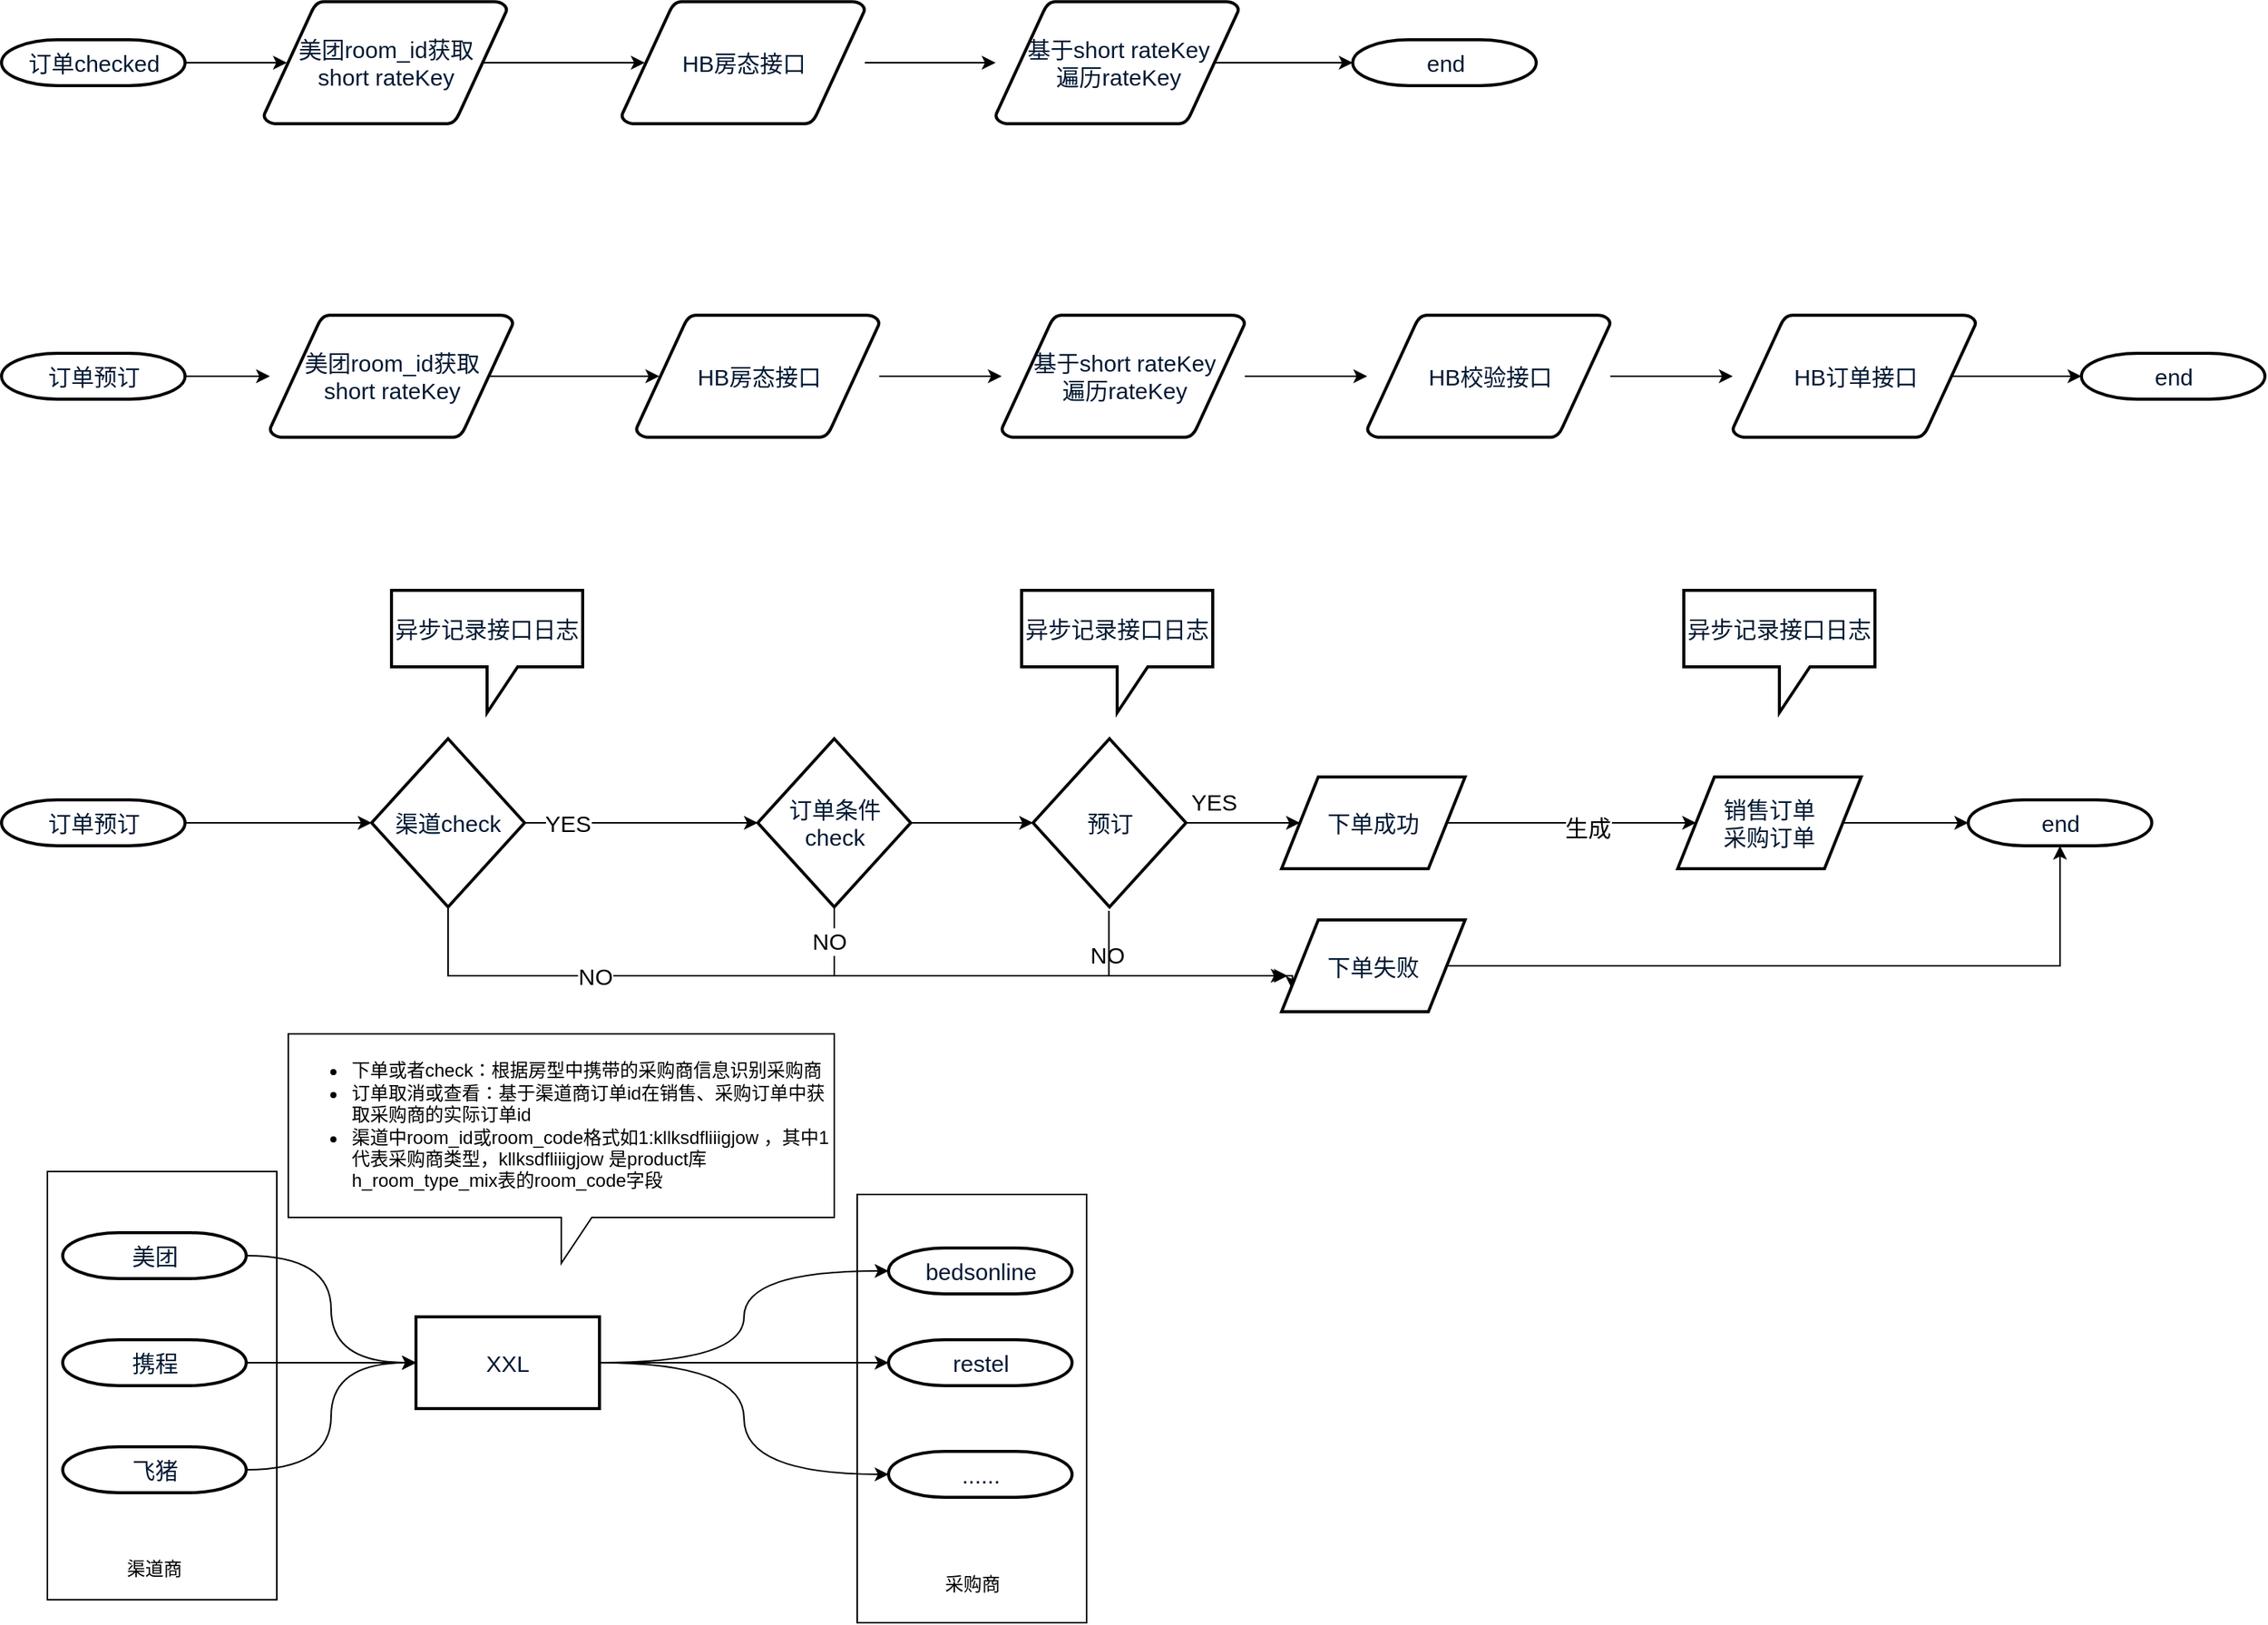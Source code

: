 <mxfile version="10.7.5" type="github"><diagram id="6a731a19-8d31-9384-78a2-239565b7b9f0" name="Page-1"><mxGraphModel dx="1394" dy="764" grid="1" gridSize="10" guides="1" tooltips="1" connect="1" arrows="1" fold="1" page="1" pageScale="1" pageWidth="827" pageHeight="1169" background="#ffffff" math="0" shadow="0"><root><mxCell id="0"/><mxCell id="1" parent="0"/><mxCell id="TaDfZMTmf9KYXaaiw4qU-20" value="" style="rounded=0;whiteSpace=wrap;html=1;" parent="1" vertex="1"><mxGeometry x="609.5" y="805" width="150" height="280" as="geometry"/></mxCell><mxCell id="TaDfZMTmf9KYXaaiw4qU-18" value="" style="rounded=0;whiteSpace=wrap;html=1;" parent="1" vertex="1"><mxGeometry x="80" y="790" width="150" height="280" as="geometry"/></mxCell><mxCell id="t7CnOx1kUTwZ3PKRCjV_-59" value="" style="edgeStyle=orthogonalEdgeStyle;rounded=0;orthogonalLoop=1;jettySize=auto;html=1;entryX=0.095;entryY=0.5;entryDx=0;entryDy=0;entryPerimeter=0;fontSize=15;" parent="1" source="t7CnOx1kUTwZ3PKRCjV_-55" target="t7CnOx1kUTwZ3PKRCjV_-58" edge="1"><mxGeometry relative="1" as="geometry"/></mxCell><mxCell id="t7CnOx1kUTwZ3PKRCjV_-55" value="订单checked" style="shape=mxgraph.flowchart.terminator;fillColor=#FFFFFF;strokeColor=#000000;strokeWidth=2;gradientColor=none;gradientDirection=north;fontColor=#001933;fontStyle=0;html=1;fontSize=15;" parent="1" vertex="1"><mxGeometry x="50" y="50" width="120" height="30" as="geometry"/></mxCell><mxCell id="t7CnOx1kUTwZ3PKRCjV_-73" style="edgeStyle=orthogonalEdgeStyle;rounded=0;orthogonalLoop=1;jettySize=auto;html=1;exitX=1;exitY=0.5;exitDx=0;exitDy=0;exitPerimeter=0;fontSize=15;" parent="1" source="t7CnOx1kUTwZ3PKRCjV_-56" target="t7CnOx1kUTwZ3PKRCjV_-71" edge="1"><mxGeometry relative="1" as="geometry"/></mxCell><mxCell id="t7CnOx1kUTwZ3PKRCjV_-56" value="订单预订" style="shape=mxgraph.flowchart.terminator;fillColor=#FFFFFF;strokeColor=#000000;strokeWidth=2;gradientColor=none;gradientDirection=north;fontColor=#001933;fontStyle=0;html=1;fontSize=15;" parent="1" vertex="1"><mxGeometry x="50" y="255" width="120" height="30" as="geometry"/></mxCell><mxCell id="t7CnOx1kUTwZ3PKRCjV_-62" value="" style="edgeStyle=orthogonalEdgeStyle;rounded=0;orthogonalLoop=1;jettySize=auto;html=1;fontSize=15;" parent="1" source="t7CnOx1kUTwZ3PKRCjV_-57" target="t7CnOx1kUTwZ3PKRCjV_-61" edge="1"><mxGeometry relative="1" as="geometry"/></mxCell><mxCell id="t7CnOx1kUTwZ3PKRCjV_-57" value="HB房态接口&lt;br style=&quot;font-size: 15px;&quot;&gt;" style="shape=mxgraph.flowchart.data;fillColor=#FFFFFF;strokeColor=#000000;strokeWidth=2;gradientColor=none;gradientDirection=north;fontColor=#001933;fontStyle=0;html=1;fontSize=15;" parent="1" vertex="1"><mxGeometry x="455.5" y="25" width="159" height="80" as="geometry"/></mxCell><mxCell id="t7CnOx1kUTwZ3PKRCjV_-64" style="edgeStyle=orthogonalEdgeStyle;rounded=0;orthogonalLoop=1;jettySize=auto;html=1;exitX=0.905;exitY=0.5;exitDx=0;exitDy=0;exitPerimeter=0;entryX=0;entryY=0.5;entryDx=0;entryDy=0;entryPerimeter=0;fontSize=15;" parent="1" source="t7CnOx1kUTwZ3PKRCjV_-61" target="t7CnOx1kUTwZ3PKRCjV_-63" edge="1"><mxGeometry relative="1" as="geometry"/></mxCell><mxCell id="t7CnOx1kUTwZ3PKRCjV_-61" value="基于short rateKey&lt;br style=&quot;font-size: 15px;&quot;&gt;遍历rateKey&lt;br style=&quot;font-size: 15px;&quot;&gt;" style="shape=mxgraph.flowchart.data;fillColor=#FFFFFF;strokeColor=#000000;strokeWidth=2;gradientColor=none;gradientDirection=north;fontColor=#001933;fontStyle=0;html=1;fontSize=15;" parent="1" vertex="1"><mxGeometry x="700" y="25" width="159" height="80" as="geometry"/></mxCell><mxCell id="t7CnOx1kUTwZ3PKRCjV_-60" style="edgeStyle=orthogonalEdgeStyle;rounded=0;orthogonalLoop=1;jettySize=auto;html=1;exitX=0.905;exitY=0.5;exitDx=0;exitDy=0;exitPerimeter=0;entryX=0.095;entryY=0.5;entryDx=0;entryDy=0;entryPerimeter=0;fontSize=15;" parent="1" source="t7CnOx1kUTwZ3PKRCjV_-58" target="t7CnOx1kUTwZ3PKRCjV_-57" edge="1"><mxGeometry relative="1" as="geometry"/></mxCell><mxCell id="t7CnOx1kUTwZ3PKRCjV_-58" value="美团room_id获取&lt;br style=&quot;font-size: 15px;&quot;&gt;short rateKey" style="shape=mxgraph.flowchart.data;fillColor=#FFFFFF;strokeColor=#000000;strokeWidth=2;gradientColor=none;gradientDirection=north;fontColor=#001933;fontStyle=0;html=1;fontSize=15;" parent="1" vertex="1"><mxGeometry x="221.5" y="25" width="159" height="80" as="geometry"/></mxCell><mxCell id="t7CnOx1kUTwZ3PKRCjV_-63" value="end" style="shape=mxgraph.flowchart.terminator;fillColor=#FFFFFF;strokeColor=#000000;strokeWidth=2;gradientColor=none;gradientDirection=north;fontColor=#001933;fontStyle=0;html=1;fontSize=15;" parent="1" vertex="1"><mxGeometry x="933.5" y="50" width="120" height="30" as="geometry"/></mxCell><mxCell id="t7CnOx1kUTwZ3PKRCjV_-66" value="" style="edgeStyle=orthogonalEdgeStyle;rounded=0;orthogonalLoop=1;jettySize=auto;html=1;fontSize=15;" parent="1" source="t7CnOx1kUTwZ3PKRCjV_-67" target="t7CnOx1kUTwZ3PKRCjV_-69" edge="1"><mxGeometry relative="1" as="geometry"/></mxCell><mxCell id="t7CnOx1kUTwZ3PKRCjV_-67" value="HB房态接口&lt;br style=&quot;font-size: 15px;&quot;&gt;" style="shape=mxgraph.flowchart.data;fillColor=#FFFFFF;strokeColor=#000000;strokeWidth=2;gradientColor=none;gradientDirection=north;fontColor=#001933;fontStyle=0;html=1;fontSize=15;" parent="1" vertex="1"><mxGeometry x="465" y="230" width="159" height="80" as="geometry"/></mxCell><mxCell id="t7CnOx1kUTwZ3PKRCjV_-75" value="" style="edgeStyle=orthogonalEdgeStyle;rounded=0;orthogonalLoop=1;jettySize=auto;html=1;fontSize=15;" parent="1" source="t7CnOx1kUTwZ3PKRCjV_-69" target="t7CnOx1kUTwZ3PKRCjV_-74" edge="1"><mxGeometry relative="1" as="geometry"/></mxCell><mxCell id="t7CnOx1kUTwZ3PKRCjV_-69" value="基于short rateKey&lt;br style=&quot;font-size: 15px;&quot;&gt;遍历rateKey&lt;br style=&quot;font-size: 15px;&quot;&gt;" style="shape=mxgraph.flowchart.data;fillColor=#FFFFFF;strokeColor=#000000;strokeWidth=2;gradientColor=none;gradientDirection=north;fontColor=#001933;fontStyle=0;html=1;fontSize=15;" parent="1" vertex="1"><mxGeometry x="704" y="230" width="159" height="80" as="geometry"/></mxCell><mxCell id="t7CnOx1kUTwZ3PKRCjV_-77" value="" style="edgeStyle=orthogonalEdgeStyle;rounded=0;orthogonalLoop=1;jettySize=auto;html=1;fontSize=15;" parent="1" source="t7CnOx1kUTwZ3PKRCjV_-74" target="t7CnOx1kUTwZ3PKRCjV_-76" edge="1"><mxGeometry relative="1" as="geometry"/></mxCell><mxCell id="t7CnOx1kUTwZ3PKRCjV_-74" value="HB校验接口&lt;br style=&quot;font-size: 15px;&quot;&gt;" style="shape=mxgraph.flowchart.data;fillColor=#FFFFFF;strokeColor=#000000;strokeWidth=2;gradientColor=none;gradientDirection=north;fontColor=#001933;fontStyle=0;html=1;fontSize=15;" parent="1" vertex="1"><mxGeometry x="943" y="230" width="159" height="80" as="geometry"/></mxCell><mxCell id="t7CnOx1kUTwZ3PKRCjV_-78" style="edgeStyle=orthogonalEdgeStyle;rounded=0;orthogonalLoop=1;jettySize=auto;html=1;exitX=0.905;exitY=0.5;exitDx=0;exitDy=0;exitPerimeter=0;fontSize=15;" parent="1" source="t7CnOx1kUTwZ3PKRCjV_-76" target="t7CnOx1kUTwZ3PKRCjV_-72" edge="1"><mxGeometry relative="1" as="geometry"/></mxCell><mxCell id="t7CnOx1kUTwZ3PKRCjV_-76" value="HB订单接口&lt;br style=&quot;font-size: 15px;&quot;&gt;" style="shape=mxgraph.flowchart.data;fillColor=#FFFFFF;strokeColor=#000000;strokeWidth=2;gradientColor=none;gradientDirection=north;fontColor=#001933;fontStyle=0;html=1;fontSize=15;" parent="1" vertex="1"><mxGeometry x="1182" y="230" width="159" height="80" as="geometry"/></mxCell><mxCell id="t7CnOx1kUTwZ3PKRCjV_-70" style="edgeStyle=orthogonalEdgeStyle;rounded=0;orthogonalLoop=1;jettySize=auto;html=1;exitX=0.905;exitY=0.5;exitDx=0;exitDy=0;exitPerimeter=0;entryX=0.095;entryY=0.5;entryDx=0;entryDy=0;entryPerimeter=0;fontSize=15;" parent="1" source="t7CnOx1kUTwZ3PKRCjV_-71" target="t7CnOx1kUTwZ3PKRCjV_-67" edge="1"><mxGeometry relative="1" as="geometry"/></mxCell><mxCell id="t7CnOx1kUTwZ3PKRCjV_-71" value="美团room_id获取&lt;br style=&quot;font-size: 15px;&quot;&gt;short rateKey" style="shape=mxgraph.flowchart.data;fillColor=#FFFFFF;strokeColor=#000000;strokeWidth=2;gradientColor=none;gradientDirection=north;fontColor=#001933;fontStyle=0;html=1;fontSize=15;" parent="1" vertex="1"><mxGeometry x="225.5" y="230" width="159" height="80" as="geometry"/></mxCell><mxCell id="t7CnOx1kUTwZ3PKRCjV_-72" value="end" style="shape=mxgraph.flowchart.terminator;fillColor=#FFFFFF;strokeColor=#000000;strokeWidth=2;gradientColor=none;gradientDirection=north;fontColor=#001933;fontStyle=0;html=1;fontSize=15;" parent="1" vertex="1"><mxGeometry x="1410" y="255" width="120" height="30" as="geometry"/></mxCell><mxCell id="t7CnOx1kUTwZ3PKRCjV_-105" style="edgeStyle=orthogonalEdgeStyle;rounded=0;orthogonalLoop=1;jettySize=auto;html=1;exitX=1;exitY=0.5;exitDx=0;exitDy=0;exitPerimeter=0;entryX=0;entryY=0.5;entryDx=0;entryDy=0;fontSize=15;" parent="1" source="t7CnOx1kUTwZ3PKRCjV_-80" target="t7CnOx1kUTwZ3PKRCjV_-104" edge="1"><mxGeometry relative="1" as="geometry"/></mxCell><mxCell id="t7CnOx1kUTwZ3PKRCjV_-80" value="订单预订" style="shape=mxgraph.flowchart.terminator;fillColor=#FFFFFF;strokeColor=#000000;strokeWidth=2;gradientColor=none;gradientDirection=north;fontColor=#001933;fontStyle=0;html=1;fontSize=15;" parent="1" vertex="1"><mxGeometry x="50" y="547" width="120" height="30" as="geometry"/></mxCell><mxCell id="t7CnOx1kUTwZ3PKRCjV_-81" value="" style="edgeStyle=orthogonalEdgeStyle;rounded=0;orthogonalLoop=1;jettySize=auto;html=1;fontSize=15;" parent="1" edge="1"><mxGeometry relative="1" as="geometry"><mxPoint x="624" y="520.0" as="sourcePoint"/></mxGeometry></mxCell><mxCell id="t7CnOx1kUTwZ3PKRCjV_-83" value="" style="edgeStyle=orthogonalEdgeStyle;rounded=0;orthogonalLoop=1;jettySize=auto;html=1;fontSize=15;" parent="1" edge="1"><mxGeometry relative="1" as="geometry"><mxPoint x="943.0" y="520.0" as="targetPoint"/></mxGeometry></mxCell><mxCell id="t7CnOx1kUTwZ3PKRCjV_-85" value="" style="edgeStyle=orthogonalEdgeStyle;rounded=0;orthogonalLoop=1;jettySize=auto;html=1;fontSize=15;" parent="1" edge="1"><mxGeometry relative="1" as="geometry"><mxPoint x="1182" y="520.0" as="targetPoint"/></mxGeometry></mxCell><mxCell id="t7CnOx1kUTwZ3PKRCjV_-91" value="end" style="shape=mxgraph.flowchart.terminator;fillColor=#FFFFFF;strokeColor=#000000;strokeWidth=2;gradientColor=none;gradientDirection=north;fontColor=#001933;fontStyle=0;html=1;fontSize=15;" parent="1" vertex="1"><mxGeometry x="1336" y="547" width="120" height="30" as="geometry"/></mxCell><mxCell id="t7CnOx1kUTwZ3PKRCjV_-106" style="edgeStyle=orthogonalEdgeStyle;rounded=0;orthogonalLoop=1;jettySize=auto;html=1;exitX=0.5;exitY=1;exitDx=0;exitDy=0;fontSize=15;" parent="1" source="t7CnOx1kUTwZ3PKRCjV_-104" edge="1"><mxGeometry relative="1" as="geometry"><mxPoint x="889" y="662" as="targetPoint"/><Array as="points"><mxPoint x="342" y="662"/><mxPoint x="833" y="662"/></Array></mxGeometry></mxCell><mxCell id="t7CnOx1kUTwZ3PKRCjV_-107" value="NO" style="text;html=1;resizable=0;points=[];align=center;verticalAlign=middle;labelBackgroundColor=#ffffff;fontSize=15;" parent="t7CnOx1kUTwZ3PKRCjV_-106" vertex="1" connectable="0"><mxGeometry x="-0.524" relative="1" as="geometry"><mxPoint as="offset"/></mxGeometry></mxCell><mxCell id="t7CnOx1kUTwZ3PKRCjV_-109" value="" style="edgeStyle=orthogonalEdgeStyle;rounded=0;orthogonalLoop=1;jettySize=auto;html=1;fontSize=15;" parent="1" source="t7CnOx1kUTwZ3PKRCjV_-104" target="t7CnOx1kUTwZ3PKRCjV_-108" edge="1"><mxGeometry relative="1" as="geometry"/></mxCell><mxCell id="t7CnOx1kUTwZ3PKRCjV_-110" value="YES" style="text;html=1;resizable=0;points=[];align=center;verticalAlign=middle;labelBackgroundColor=#ffffff;fontSize=15;" parent="t7CnOx1kUTwZ3PKRCjV_-109" vertex="1" connectable="0"><mxGeometry x="0.278" y="3" relative="1" as="geometry"><mxPoint x="-69.5" y="3" as="offset"/></mxGeometry></mxCell><mxCell id="t7CnOx1kUTwZ3PKRCjV_-104" value="渠道check" style="rhombus;whiteSpace=wrap;html=1;fontSize=15;fontColor=#001933;fontStyle=0;strokeWidth=2;fillColor=#FFFFFF;gradientColor=none;gradientDirection=north;" parent="1" vertex="1"><mxGeometry x="292" y="507" width="100" height="110" as="geometry"/></mxCell><mxCell id="t7CnOx1kUTwZ3PKRCjV_-111" style="edgeStyle=orthogonalEdgeStyle;rounded=0;orthogonalLoop=1;jettySize=auto;html=1;exitX=0.5;exitY=1;exitDx=0;exitDy=0;fontSize=15;" parent="1" source="t7CnOx1kUTwZ3PKRCjV_-108" edge="1"><mxGeometry relative="1" as="geometry"><mxPoint x="891" y="662" as="targetPoint"/><Array as="points"><mxPoint x="594" y="662"/><mxPoint x="838" y="662"/></Array></mxGeometry></mxCell><mxCell id="t7CnOx1kUTwZ3PKRCjV_-112" value="NO" style="text;html=1;resizable=0;points=[];align=center;verticalAlign=middle;labelBackgroundColor=#ffffff;fontSize=15;" parent="t7CnOx1kUTwZ3PKRCjV_-111" vertex="1" connectable="0"><mxGeometry x="-0.873" y="-4" relative="1" as="geometry"><mxPoint as="offset"/></mxGeometry></mxCell><mxCell id="t7CnOx1kUTwZ3PKRCjV_-122" value="" style="edgeStyle=orthogonalEdgeStyle;rounded=0;orthogonalLoop=1;jettySize=auto;html=1;fontSize=15;" parent="1" source="t7CnOx1kUTwZ3PKRCjV_-108" target="t7CnOx1kUTwZ3PKRCjV_-121" edge="1"><mxGeometry relative="1" as="geometry"/></mxCell><mxCell id="t7CnOx1kUTwZ3PKRCjV_-108" value="订单条件&lt;br&gt;check" style="rhombus;whiteSpace=wrap;html=1;fontSize=15;fontColor=#001933;fontStyle=0;strokeWidth=2;fillColor=#FFFFFF;gradientColor=none;gradientDirection=north;" parent="1" vertex="1"><mxGeometry x="544.5" y="507" width="100" height="110" as="geometry"/></mxCell><mxCell id="t7CnOx1kUTwZ3PKRCjV_-123" style="edgeStyle=orthogonalEdgeStyle;rounded=0;orthogonalLoop=1;jettySize=auto;html=1;exitX=0.5;exitY=1;exitDx=0;exitDy=0;entryX=0;entryY=0.75;entryDx=0;entryDy=0;fontSize=15;" parent="1" edge="1"><mxGeometry relative="1" as="geometry"><mxPoint x="774.118" y="619.471" as="sourcePoint"/><mxPoint x="894.118" y="671.235" as="targetPoint"/><Array as="points"><mxPoint x="774" y="662"/><mxPoint x="894" y="662"/></Array></mxGeometry></mxCell><mxCell id="t7CnOx1kUTwZ3PKRCjV_-124" style="edgeStyle=orthogonalEdgeStyle;rounded=0;orthogonalLoop=1;jettySize=auto;html=1;exitX=1;exitY=0.5;exitDx=0;exitDy=0;entryX=0;entryY=0.5;entryDx=0;entryDy=0;fontSize=15;" parent="1" source="t7CnOx1kUTwZ3PKRCjV_-121" target="t7CnOx1kUTwZ3PKRCjV_-113" edge="1"><mxGeometry relative="1" as="geometry"/></mxCell><mxCell id="t7CnOx1kUTwZ3PKRCjV_-121" value="预订" style="rhombus;whiteSpace=wrap;html=1;fontSize=15;fontColor=#001933;fontStyle=0;strokeWidth=2;fillColor=#FFFFFF;gradientColor=none;gradientDirection=north;" parent="1" vertex="1"><mxGeometry x="724.5" y="507" width="100" height="110" as="geometry"/></mxCell><mxCell id="t7CnOx1kUTwZ3PKRCjV_-118" value="" style="edgeStyle=orthogonalEdgeStyle;rounded=0;orthogonalLoop=1;jettySize=auto;html=1;fontSize=15;" parent="1" source="t7CnOx1kUTwZ3PKRCjV_-113" target="t7CnOx1kUTwZ3PKRCjV_-117" edge="1"><mxGeometry relative="1" as="geometry"/></mxCell><mxCell id="t7CnOx1kUTwZ3PKRCjV_-120" value="生成" style="text;html=1;resizable=0;points=[];align=center;verticalAlign=middle;labelBackgroundColor=#ffffff;fontSize=15;" parent="t7CnOx1kUTwZ3PKRCjV_-118" vertex="1" connectable="0"><mxGeometry x="0.131" y="-3" relative="1" as="geometry"><mxPoint as="offset"/></mxGeometry></mxCell><mxCell id="t7CnOx1kUTwZ3PKRCjV_-113" value="下单成功" style="shape=parallelogram;perimeter=parallelogramPerimeter;whiteSpace=wrap;html=1;fontSize=15;fontColor=#001933;fontStyle=0;strokeWidth=2;fillColor=#FFFFFF;gradientColor=none;gradientDirection=north;" parent="1" vertex="1"><mxGeometry x="887.0" y="532" width="120" height="60" as="geometry"/></mxCell><mxCell id="t7CnOx1kUTwZ3PKRCjV_-119" style="edgeStyle=orthogonalEdgeStyle;rounded=0;orthogonalLoop=1;jettySize=auto;html=1;exitX=1;exitY=0.5;exitDx=0;exitDy=0;fontSize=15;" parent="1" source="t7CnOx1kUTwZ3PKRCjV_-117" target="t7CnOx1kUTwZ3PKRCjV_-91" edge="1"><mxGeometry relative="1" as="geometry"/></mxCell><mxCell id="t7CnOx1kUTwZ3PKRCjV_-117" value="销售订单&lt;br&gt;采购订单&lt;br&gt;" style="shape=parallelogram;perimeter=parallelogramPerimeter;whiteSpace=wrap;html=1;fontSize=15;fontColor=#001933;fontStyle=0;strokeWidth=2;fillColor=#FFFFFF;gradientColor=none;gradientDirection=north;" parent="1" vertex="1"><mxGeometry x="1146" y="532" width="120" height="60" as="geometry"/></mxCell><mxCell id="t7CnOx1kUTwZ3PKRCjV_-116" style="edgeStyle=orthogonalEdgeStyle;rounded=0;orthogonalLoop=1;jettySize=auto;html=1;exitX=1;exitY=0.5;exitDx=0;exitDy=0;entryX=0.5;entryY=1;entryDx=0;entryDy=0;entryPerimeter=0;fontSize=15;" parent="1" source="t7CnOx1kUTwZ3PKRCjV_-114" target="t7CnOx1kUTwZ3PKRCjV_-91" edge="1"><mxGeometry relative="1" as="geometry"/></mxCell><mxCell id="t7CnOx1kUTwZ3PKRCjV_-114" value="下单失败" style="shape=parallelogram;perimeter=parallelogramPerimeter;whiteSpace=wrap;html=1;fontSize=15;fontColor=#001933;fontStyle=0;strokeWidth=2;fillColor=#FFFFFF;gradientColor=none;gradientDirection=north;" parent="1" vertex="1"><mxGeometry x="887" y="625.5" width="120" height="60" as="geometry"/></mxCell><mxCell id="t7CnOx1kUTwZ3PKRCjV_-125" value="NO" style="text;html=1;resizable=0;points=[];autosize=1;align=left;verticalAlign=top;spacingTop=-4;fontSize=15;" parent="1" vertex="1"><mxGeometry x="759.5" y="637" width="40" height="20" as="geometry"/></mxCell><mxCell id="t7CnOx1kUTwZ3PKRCjV_-127" value="YES" style="text;html=1;resizable=0;points=[];autosize=1;align=left;verticalAlign=top;spacingTop=-4;fontSize=15;" parent="1" vertex="1"><mxGeometry x="826" y="537" width="50" height="20" as="geometry"/></mxCell><mxCell id="t7CnOx1kUTwZ3PKRCjV_-129" value="异步记录接口日志" style="shape=callout;whiteSpace=wrap;html=1;perimeter=calloutPerimeter;fontSize=15;fontColor=#001933;fontStyle=0;strokeWidth=2;fillColor=#FFFFFF;gradientColor=none;gradientDirection=north;" parent="1" vertex="1"><mxGeometry x="305" y="410" width="125" height="80" as="geometry"/></mxCell><mxCell id="t7CnOx1kUTwZ3PKRCjV_-130" value="异步记录接口日志" style="shape=callout;whiteSpace=wrap;html=1;perimeter=calloutPerimeter;fontSize=15;fontColor=#001933;fontStyle=0;strokeWidth=2;fillColor=#FFFFFF;gradientColor=none;gradientDirection=north;" parent="1" vertex="1"><mxGeometry x="717" y="410" width="125" height="80" as="geometry"/></mxCell><mxCell id="t7CnOx1kUTwZ3PKRCjV_-131" value="异步记录接口日志" style="shape=callout;whiteSpace=wrap;html=1;perimeter=calloutPerimeter;fontSize=15;fontColor=#001933;fontStyle=0;strokeWidth=2;fillColor=#FFFFFF;gradientColor=none;gradientDirection=north;" parent="1" vertex="1"><mxGeometry x="1150" y="410" width="125" height="80" as="geometry"/></mxCell><mxCell id="TaDfZMTmf9KYXaaiw4qU-5" style="edgeStyle=orthogonalEdgeStyle;rounded=0;orthogonalLoop=1;jettySize=auto;html=1;exitX=1;exitY=0.5;exitDx=0;exitDy=0;exitPerimeter=0;entryX=0;entryY=0.5;entryDx=0;entryDy=0;curved=1;" parent="1" source="TaDfZMTmf9KYXaaiw4qU-1" target="TaDfZMTmf9KYXaaiw4qU-4" edge="1"><mxGeometry relative="1" as="geometry"/></mxCell><mxCell id="TaDfZMTmf9KYXaaiw4qU-1" value="美团" style="shape=mxgraph.flowchart.terminator;fillColor=#FFFFFF;strokeColor=#000000;strokeWidth=2;gradientColor=none;gradientDirection=north;fontColor=#001933;fontStyle=0;html=1;fontSize=15;" parent="1" vertex="1"><mxGeometry x="90" y="830" width="120" height="30" as="geometry"/></mxCell><mxCell id="TaDfZMTmf9KYXaaiw4qU-6" style="edgeStyle=orthogonalEdgeStyle;curved=1;rounded=0;orthogonalLoop=1;jettySize=auto;html=1;exitX=1;exitY=0.5;exitDx=0;exitDy=0;exitPerimeter=0;entryX=0;entryY=0.5;entryDx=0;entryDy=0;" parent="1" source="TaDfZMTmf9KYXaaiw4qU-2" target="TaDfZMTmf9KYXaaiw4qU-4" edge="1"><mxGeometry relative="1" as="geometry"/></mxCell><mxCell id="TaDfZMTmf9KYXaaiw4qU-2" value="携程" style="shape=mxgraph.flowchart.terminator;fillColor=#FFFFFF;strokeColor=#000000;strokeWidth=2;gradientColor=none;gradientDirection=north;fontColor=#001933;fontStyle=0;html=1;fontSize=15;" parent="1" vertex="1"><mxGeometry x="90" y="900" width="120" height="30" as="geometry"/></mxCell><mxCell id="TaDfZMTmf9KYXaaiw4qU-7" style="edgeStyle=orthogonalEdgeStyle;curved=1;rounded=0;orthogonalLoop=1;jettySize=auto;html=1;exitX=1;exitY=0.5;exitDx=0;exitDy=0;exitPerimeter=0;entryX=0;entryY=0.5;entryDx=0;entryDy=0;" parent="1" source="TaDfZMTmf9KYXaaiw4qU-3" target="TaDfZMTmf9KYXaaiw4qU-4" edge="1"><mxGeometry relative="1" as="geometry"/></mxCell><mxCell id="TaDfZMTmf9KYXaaiw4qU-3" value="飞猪" style="shape=mxgraph.flowchart.terminator;fillColor=#FFFFFF;strokeColor=#000000;strokeWidth=2;gradientColor=none;gradientDirection=north;fontColor=#001933;fontStyle=0;html=1;fontSize=15;" parent="1" vertex="1"><mxGeometry x="90" y="970" width="120" height="30" as="geometry"/></mxCell><mxCell id="TaDfZMTmf9KYXaaiw4qU-12" style="edgeStyle=orthogonalEdgeStyle;curved=1;rounded=0;orthogonalLoop=1;jettySize=auto;html=1;exitX=1;exitY=0.5;exitDx=0;exitDy=0;entryX=0;entryY=0.5;entryDx=0;entryDy=0;entryPerimeter=0;" parent="1" source="TaDfZMTmf9KYXaaiw4qU-4" target="TaDfZMTmf9KYXaaiw4qU-8" edge="1"><mxGeometry relative="1" as="geometry"/></mxCell><mxCell id="TaDfZMTmf9KYXaaiw4qU-13" style="edgeStyle=orthogonalEdgeStyle;curved=1;rounded=0;orthogonalLoop=1;jettySize=auto;html=1;exitX=1;exitY=0.5;exitDx=0;exitDy=0;entryX=0;entryY=0.5;entryDx=0;entryDy=0;entryPerimeter=0;" parent="1" source="TaDfZMTmf9KYXaaiw4qU-4" target="TaDfZMTmf9KYXaaiw4qU-9" edge="1"><mxGeometry relative="1" as="geometry"/></mxCell><mxCell id="TaDfZMTmf9KYXaaiw4qU-14" style="edgeStyle=orthogonalEdgeStyle;curved=1;rounded=0;orthogonalLoop=1;jettySize=auto;html=1;exitX=1;exitY=0.5;exitDx=0;exitDy=0;entryX=0;entryY=0.5;entryDx=0;entryDy=0;entryPerimeter=0;" parent="1" source="TaDfZMTmf9KYXaaiw4qU-4" target="TaDfZMTmf9KYXaaiw4qU-10" edge="1"><mxGeometry relative="1" as="geometry"/></mxCell><mxCell id="TaDfZMTmf9KYXaaiw4qU-4" value="XXL" style="whiteSpace=wrap;html=1;fontSize=15;fontColor=#001933;fontStyle=0;strokeWidth=2;fillColor=#FFFFFF;gradientColor=none;gradientDirection=north;" parent="1" vertex="1"><mxGeometry x="321" y="885" width="120" height="60" as="geometry"/></mxCell><mxCell id="TaDfZMTmf9KYXaaiw4qU-8" value="bedsonline" style="shape=mxgraph.flowchart.terminator;fillColor=#FFFFFF;strokeColor=#000000;strokeWidth=2;gradientColor=none;gradientDirection=north;fontColor=#001933;fontStyle=0;html=1;fontSize=15;" parent="1" vertex="1"><mxGeometry x="630" y="840" width="120" height="30" as="geometry"/></mxCell><mxCell id="TaDfZMTmf9KYXaaiw4qU-9" value="restel" style="shape=mxgraph.flowchart.terminator;fillColor=#FFFFFF;strokeColor=#000000;strokeWidth=2;gradientColor=none;gradientDirection=north;fontColor=#001933;fontStyle=0;html=1;fontSize=15;" parent="1" vertex="1"><mxGeometry x="630" y="900" width="120" height="30" as="geometry"/></mxCell><mxCell id="TaDfZMTmf9KYXaaiw4qU-10" value="......" style="shape=mxgraph.flowchart.terminator;fillColor=#FFFFFF;strokeColor=#000000;strokeWidth=2;gradientColor=none;gradientDirection=north;fontColor=#001933;fontStyle=0;html=1;fontSize=15;" parent="1" vertex="1"><mxGeometry x="630" y="973" width="120" height="30" as="geometry"/></mxCell><mxCell id="TaDfZMTmf9KYXaaiw4qU-15" value="&lt;ul&gt;&lt;li style=&quot;text-align: left&quot;&gt;&lt;font style=&quot;font-size: 12px&quot;&gt;下单或者check：根据房型中携带的采购商信息识别采购商&lt;/font&gt;&lt;/li&gt;&lt;li style=&quot;text-align: left&quot;&gt;&lt;span style=&quot;font-size: 12px&quot;&gt;订单取消或查看：基于渠道商订单id在销售、采购订单中获取采购商的实际订单id&lt;/span&gt;&lt;/li&gt;&lt;li style=&quot;text-align: left&quot;&gt;&lt;span style=&quot;font-size: 12px&quot;&gt;渠道中room_id或room_code格式如1:kllksdfliiigjow ，其中1代表采购商类型，&lt;/span&gt;kllksdfliiigjow 是product库h_room_type_mix表的room_code字段&lt;/li&gt;&lt;/ul&gt;" style="shape=callout;whiteSpace=wrap;html=1;perimeter=calloutPerimeter;fontSize=12;fontColor=#000000;fillColor=#ffffff;gradientColor=none;rounded=0;" parent="1" vertex="1"><mxGeometry x="237.5" y="700" width="357" height="150" as="geometry"/></mxCell><mxCell id="TaDfZMTmf9KYXaaiw4qU-19" value="渠道商" style="text;html=1;resizable=0;points=[];autosize=1;align=left;verticalAlign=top;spacingTop=-4;" parent="1" vertex="1"><mxGeometry x="130" y="1040" width="50" height="20" as="geometry"/></mxCell><mxCell id="TaDfZMTmf9KYXaaiw4qU-21" value="采购商" style="text;html=1;resizable=0;points=[];autosize=1;align=left;verticalAlign=top;spacingTop=-4;" parent="1" vertex="1"><mxGeometry x="665" y="1050" width="50" height="20" as="geometry"/></mxCell></root></mxGraphModel></diagram><diagram id="a_qOSgm3aLuRP-CjIlFx" name="bo workflow"><mxGraphModel dx="1394" dy="764" grid="1" gridSize="10" guides="1" tooltips="1" connect="1" arrows="1" fold="1" page="1" pageScale="1" pageWidth="827" pageHeight="1169" math="0" shadow="0"><root><mxCell id="cb1Uk8IWcqQUCLBtfnwg-0"/><mxCell id="cb1Uk8IWcqQUCLBtfnwg-1" parent="cb1Uk8IWcqQUCLBtfnwg-0"/><mxCell id="Hy8N3z5lN7m0N4UfLkSD-17" style="edgeStyle=orthogonalEdgeStyle;rounded=0;orthogonalLoop=1;jettySize=auto;html=1;exitX=0.5;exitY=1;exitDx=0;exitDy=0;" edge="1" parent="cb1Uk8IWcqQUCLBtfnwg-1" source="Hy8N3z5lN7m0N4UfLkSD-0" target="Hy8N3z5lN7m0N4UfLkSD-15"><mxGeometry relative="1" as="geometry"/></mxCell><mxCell id="Hy8N3z5lN7m0N4UfLkSD-0" value="start" style="ellipse;whiteSpace=wrap;html=1;aspect=fixed;" vertex="1" parent="cb1Uk8IWcqQUCLBtfnwg-1"><mxGeometry x="333" y="40" width="40" height="40" as="geometry"/></mxCell><mxCell id="Hy8N3z5lN7m0N4UfLkSD-7" style="edgeStyle=orthogonalEdgeStyle;rounded=0;orthogonalLoop=1;jettySize=auto;html=1;exitX=0.5;exitY=1;exitDx=0;exitDy=0;" edge="1" parent="cb1Uk8IWcqQUCLBtfnwg-1" source="Hy8N3z5lN7m0N4UfLkSD-1" target="Hy8N3z5lN7m0N4UfLkSD-6"><mxGeometry relative="1" as="geometry"/></mxCell><mxCell id="Hy8N3z5lN7m0N4UfLkSD-1" value="CheckrateRQ" style="rounded=0;whiteSpace=wrap;html=1;" vertex="1" parent="cb1Uk8IWcqQUCLBtfnwg-1"><mxGeometry x="293" y="228" width="120" height="60" as="geometry"/></mxCell><mxCell id="Hy8N3z5lN7m0N4UfLkSD-18" style="edgeStyle=orthogonalEdgeStyle;rounded=0;orthogonalLoop=1;jettySize=auto;html=1;exitX=0.5;exitY=1;exitDx=0;exitDy=0;entryX=0.5;entryY=0;entryDx=0;entryDy=0;" edge="1" parent="cb1Uk8IWcqQUCLBtfnwg-1" source="Hy8N3z5lN7m0N4UfLkSD-15" target="Hy8N3z5lN7m0N4UfLkSD-1"><mxGeometry relative="1" as="geometry"/></mxCell><mxCell id="Hy8N3z5lN7m0N4UfLkSD-15" value="AvailabilitRQ" style="rounded=0;whiteSpace=wrap;html=1;" vertex="1" parent="cb1Uk8IWcqQUCLBtfnwg-1"><mxGeometry x="293" y="129" width="120" height="60" as="geometry"/></mxCell><mxCell id="Hy8N3z5lN7m0N4UfLkSD-14" style="edgeStyle=orthogonalEdgeStyle;rounded=0;orthogonalLoop=1;jettySize=auto;html=1;exitX=0.5;exitY=1;exitDx=0;exitDy=0;entryX=0.5;entryY=0;entryDx=0;entryDy=0;" edge="1" parent="cb1Uk8IWcqQUCLBtfnwg-1" source="Hy8N3z5lN7m0N4UfLkSD-2" target="Hy8N3z5lN7m0N4UfLkSD-11"><mxGeometry relative="1" as="geometry"/></mxCell><mxCell id="Hy8N3z5lN7m0N4UfLkSD-2" value="BookingRQ" style="rounded=0;whiteSpace=wrap;html=1;" vertex="1" parent="cb1Uk8IWcqQUCLBtfnwg-1"><mxGeometry x="293" y="526" width="120" height="60" as="geometry"/></mxCell><mxCell id="Hy8N3z5lN7m0N4UfLkSD-9" style="edgeStyle=orthogonalEdgeStyle;rounded=0;orthogonalLoop=1;jettySize=auto;html=1;exitX=0.5;exitY=1;exitDx=0;exitDy=0;entryX=0.5;entryY=0;entryDx=0;entryDy=0;" edge="1" parent="cb1Uk8IWcqQUCLBtfnwg-1" source="Hy8N3z5lN7m0N4UfLkSD-6" target="Hy8N3z5lN7m0N4UfLkSD-19"><mxGeometry relative="1" as="geometry"><mxPoint x="353" y="450" as="targetPoint"/></mxGeometry></mxCell><mxCell id="Hy8N3z5lN7m0N4UfLkSD-10" value="yes" style="text;html=1;resizable=0;points=[];align=center;verticalAlign=middle;labelBackgroundColor=#ffffff;" vertex="1" connectable="0" parent="Hy8N3z5lN7m0N4UfLkSD-9"><mxGeometry x="-0.25" y="-2" relative="1" as="geometry"><mxPoint x="2" as="offset"/></mxGeometry></mxCell><mxCell id="Hy8N3z5lN7m0N4UfLkSD-12" style="edgeStyle=orthogonalEdgeStyle;rounded=0;orthogonalLoop=1;jettySize=auto;html=1;exitX=1;exitY=0.5;exitDx=0;exitDy=0;entryX=1;entryY=0.5;entryDx=0;entryDy=0;" edge="1" parent="cb1Uk8IWcqQUCLBtfnwg-1" source="Hy8N3z5lN7m0N4UfLkSD-6" target="Hy8N3z5lN7m0N4UfLkSD-11"><mxGeometry relative="1" as="geometry"><Array as="points"><mxPoint x="450" y="358"/><mxPoint x="450" y="655"/></Array></mxGeometry></mxCell><mxCell id="Hy8N3z5lN7m0N4UfLkSD-13" value="no" style="text;html=1;resizable=0;points=[];align=center;verticalAlign=middle;labelBackgroundColor=#ffffff;" vertex="1" connectable="0" parent="Hy8N3z5lN7m0N4UfLkSD-12"><mxGeometry x="-0.757" y="-2" relative="1" as="geometry"><mxPoint x="2" y="19" as="offset"/></mxGeometry></mxCell><mxCell id="Hy8N3z5lN7m0N4UfLkSD-6" value="Check" style="rhombus;whiteSpace=wrap;html=1;" vertex="1" parent="cb1Uk8IWcqQUCLBtfnwg-1"><mxGeometry x="296.5" y="333" width="113" height="50" as="geometry"/></mxCell><mxCell id="Hy8N3z5lN7m0N4UfLkSD-11" value="end" style="ellipse;whiteSpace=wrap;html=1;" vertex="1" parent="cb1Uk8IWcqQUCLBtfnwg-1"><mxGeometry x="317.5" y="635" width="71" height="40" as="geometry"/></mxCell><mxCell id="Hy8N3z5lN7m0N4UfLkSD-20" style="edgeStyle=orthogonalEdgeStyle;rounded=0;orthogonalLoop=1;jettySize=auto;html=1;exitX=0.5;exitY=1;exitDx=0;exitDy=0;entryX=0.5;entryY=0;entryDx=0;entryDy=0;" edge="1" parent="cb1Uk8IWcqQUCLBtfnwg-1" source="Hy8N3z5lN7m0N4UfLkSD-19" target="Hy8N3z5lN7m0N4UfLkSD-2"><mxGeometry relative="1" as="geometry"/></mxCell><mxCell id="Hy8N3z5lN7m0N4UfLkSD-19" value="Pay" style="rounded=0;whiteSpace=wrap;html=1;" vertex="1" parent="cb1Uk8IWcqQUCLBtfnwg-1"><mxGeometry x="293" y="427" width="120" height="60" as="geometry"/></mxCell></root></mxGraphModel></diagram></mxfile>